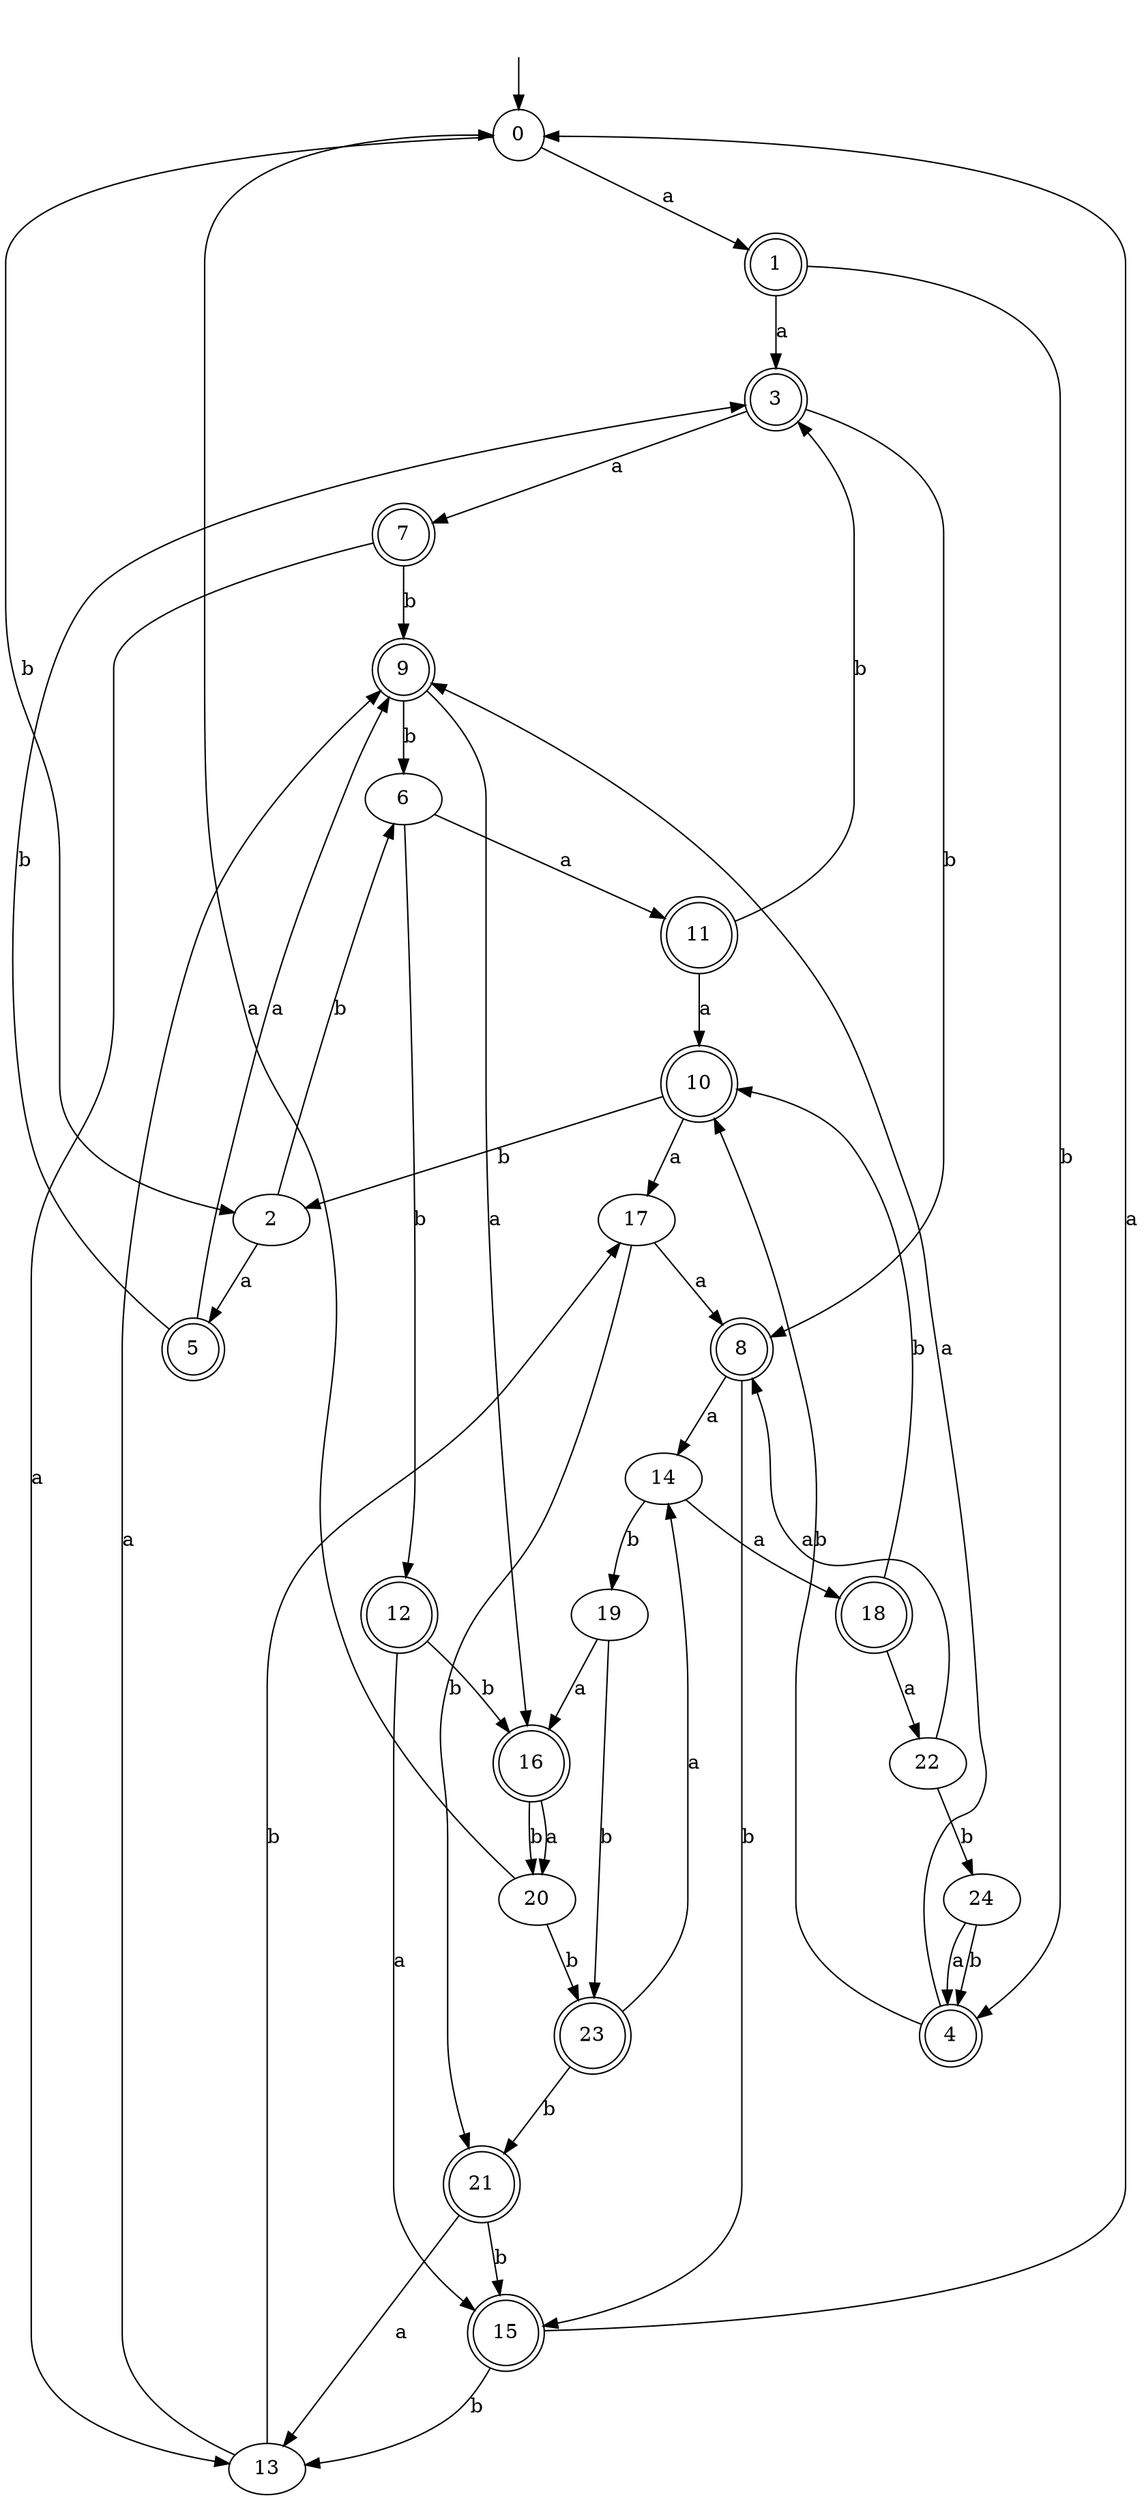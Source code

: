 digraph RandomDFA {
  __start0 [label="", shape=none];
  __start0 -> 0 [label=""];
  0 [shape=circle]
  0 -> 1 [label="a"]
  0 -> 2 [label="b"]
  1 [shape=doublecircle]
  1 -> 3 [label="a"]
  1 -> 4 [label="b"]
  2
  2 -> 5 [label="a"]
  2 -> 6 [label="b"]
  3 [shape=doublecircle]
  3 -> 7 [label="a"]
  3 -> 8 [label="b"]
  4 [shape=doublecircle]
  4 -> 9 [label="a"]
  4 -> 10 [label="b"]
  5 [shape=doublecircle]
  5 -> 9 [label="a"]
  5 -> 3 [label="b"]
  6
  6 -> 11 [label="a"]
  6 -> 12 [label="b"]
  7 [shape=doublecircle]
  7 -> 13 [label="a"]
  7 -> 9 [label="b"]
  8 [shape=doublecircle]
  8 -> 14 [label="a"]
  8 -> 15 [label="b"]
  9 [shape=doublecircle]
  9 -> 16 [label="a"]
  9 -> 6 [label="b"]
  10 [shape=doublecircle]
  10 -> 17 [label="a"]
  10 -> 2 [label="b"]
  11 [shape=doublecircle]
  11 -> 10 [label="a"]
  11 -> 3 [label="b"]
  12 [shape=doublecircle]
  12 -> 15 [label="a"]
  12 -> 16 [label="b"]
  13
  13 -> 9 [label="a"]
  13 -> 17 [label="b"]
  14
  14 -> 18 [label="a"]
  14 -> 19 [label="b"]
  15 [shape=doublecircle]
  15 -> 0 [label="a"]
  15 -> 13 [label="b"]
  16 [shape=doublecircle]
  16 -> 20 [label="a"]
  16 -> 20 [label="b"]
  17
  17 -> 8 [label="a"]
  17 -> 21 [label="b"]
  18 [shape=doublecircle]
  18 -> 22 [label="a"]
  18 -> 10 [label="b"]
  19
  19 -> 16 [label="a"]
  19 -> 23 [label="b"]
  20
  20 -> 0 [label="a"]
  20 -> 23 [label="b"]
  21 [shape=doublecircle]
  21 -> 13 [label="a"]
  21 -> 15 [label="b"]
  22
  22 -> 8 [label="a"]
  22 -> 24 [label="b"]
  23 [shape=doublecircle]
  23 -> 14 [label="a"]
  23 -> 21 [label="b"]
  24
  24 -> 4 [label="a"]
  24 -> 4 [label="b"]
}
